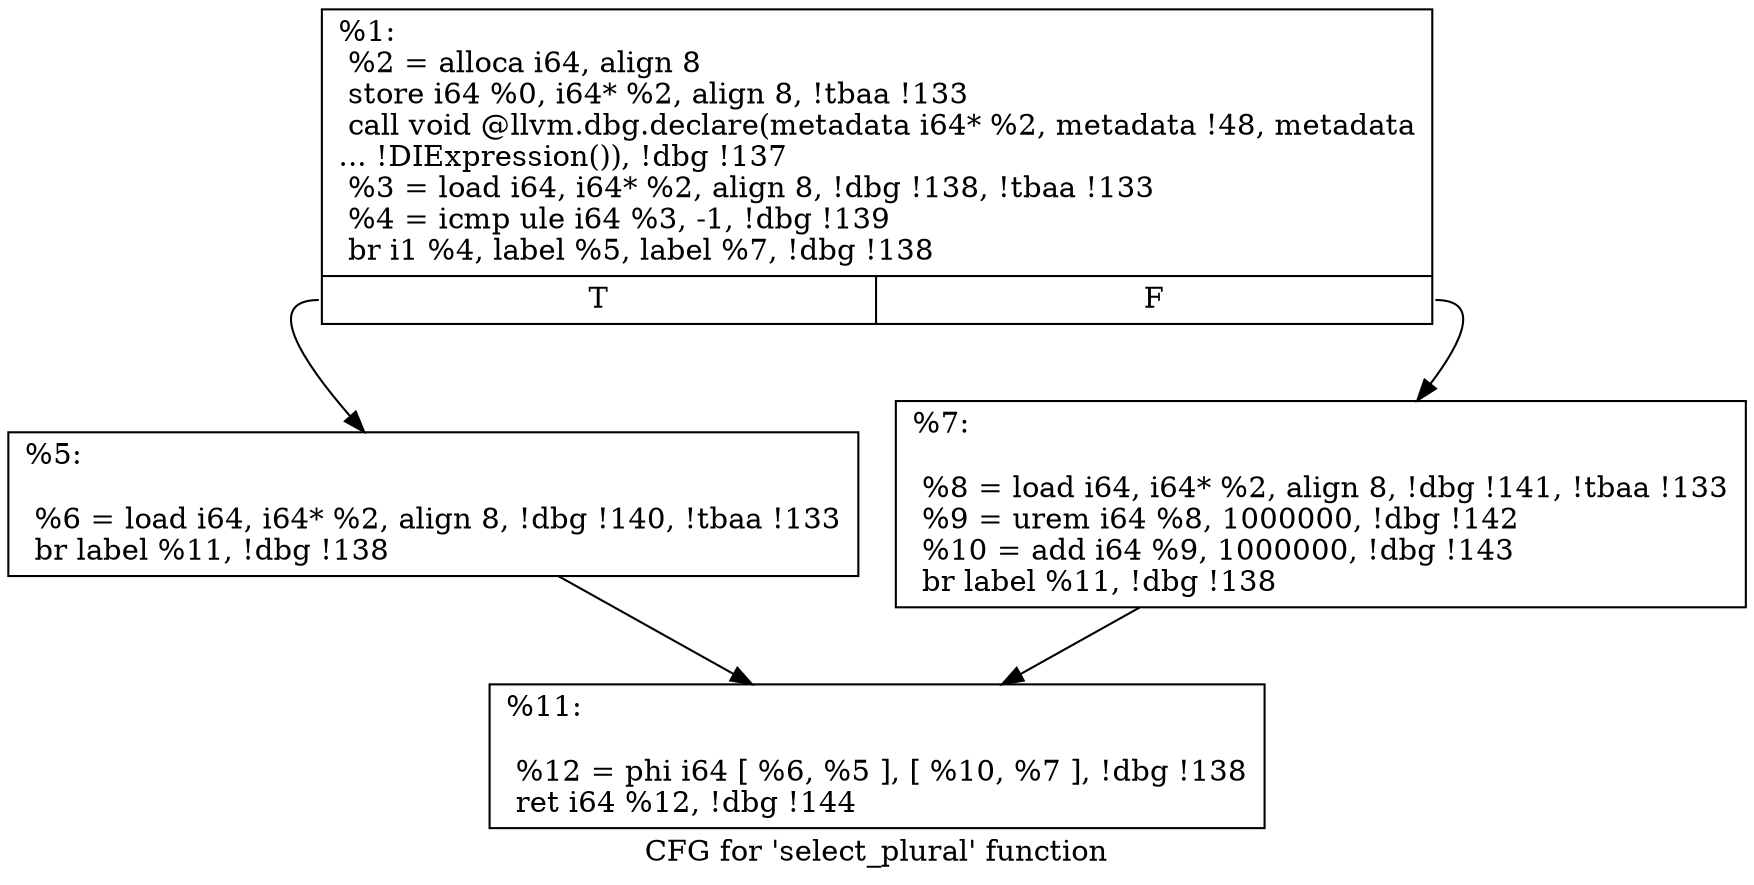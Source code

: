 digraph "CFG for 'select_plural' function" {
	label="CFG for 'select_plural' function";

	Node0xe74d10 [shape=record,label="{%1:\l  %2 = alloca i64, align 8\l  store i64 %0, i64* %2, align 8, !tbaa !133\l  call void @llvm.dbg.declare(metadata i64* %2, metadata !48, metadata\l... !DIExpression()), !dbg !137\l  %3 = load i64, i64* %2, align 8, !dbg !138, !tbaa !133\l  %4 = icmp ule i64 %3, -1, !dbg !139\l  br i1 %4, label %5, label %7, !dbg !138\l|{<s0>T|<s1>F}}"];
	Node0xe74d10:s0 -> Node0xe74dc0;
	Node0xe74d10:s1 -> Node0xe74e10;
	Node0xe74dc0 [shape=record,label="{%5:\l\l  %6 = load i64, i64* %2, align 8, !dbg !140, !tbaa !133\l  br label %11, !dbg !138\l}"];
	Node0xe74dc0 -> Node0xe74e60;
	Node0xe74e10 [shape=record,label="{%7:\l\l  %8 = load i64, i64* %2, align 8, !dbg !141, !tbaa !133\l  %9 = urem i64 %8, 1000000, !dbg !142\l  %10 = add i64 %9, 1000000, !dbg !143\l  br label %11, !dbg !138\l}"];
	Node0xe74e10 -> Node0xe74e60;
	Node0xe74e60 [shape=record,label="{%11:\l\l  %12 = phi i64 [ %6, %5 ], [ %10, %7 ], !dbg !138\l  ret i64 %12, !dbg !144\l}"];
}
